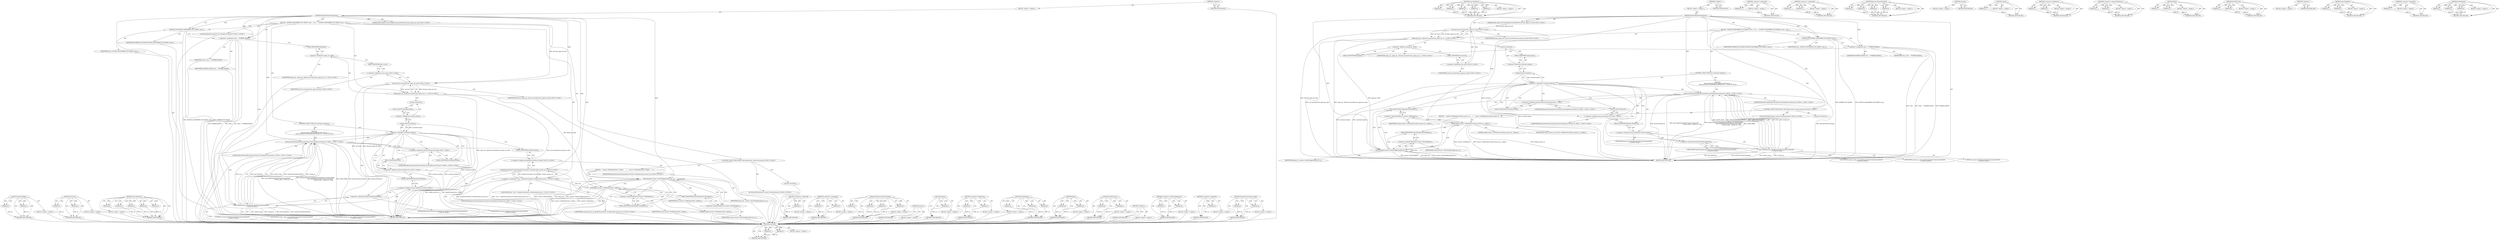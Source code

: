 digraph "SetRenderer" {
vulnerable_171 [label=<(METHOD,AttachToAgent)>];
vulnerable_172 [label=<(PARAM,p1)>];
vulnerable_173 [label=<(PARAM,p2)>];
vulnerable_174 [label=<(BLOCK,&lt;empty&gt;,&lt;empty&gt;)>];
vulnerable_175 [label=<(METHOD_RETURN,ANY)>];
vulnerable_120 [label=<(METHOD,std.move)>];
vulnerable_121 [label=<(PARAM,p1)>];
vulnerable_122 [label=<(PARAM,p2)>];
vulnerable_123 [label=<(BLOCK,&lt;empty&gt;,&lt;empty&gt;)>];
vulnerable_124 [label=<(METHOD_RETURN,ANY)>];
vulnerable_143 [label=<(METHOD,base.BindOnce)>];
vulnerable_144 [label=<(PARAM,p1)>];
vulnerable_145 [label=<(PARAM,p2)>];
vulnerable_146 [label=<(PARAM,p3)>];
vulnerable_147 [label=<(PARAM,p4)>];
vulnerable_148 [label=<(PARAM,p5)>];
vulnerable_149 [label=<(BLOCK,&lt;empty&gt;,&lt;empty&gt;)>];
vulnerable_150 [label=<(METHOD_RETURN,ANY)>];
vulnerable_6 [label=<(METHOD,&lt;global&gt;)<SUB>1</SUB>>];
vulnerable_7 [label=<(BLOCK,&lt;empty&gt;,&lt;empty&gt;)<SUB>1</SUB>>];
vulnerable_8 [label=<(METHOD,WorkerReadyForInspection)<SUB>1</SUB>>];
vulnerable_9 [label="<(PARAM,blink::mojom::DevToolsAgentAssociatedPtrInfo devtools_agent_ptr_info)<SUB>2</SUB>>"];
vulnerable_10 [label=<(BLOCK,{
  DCHECK_EQ(WORKER_NOT_READY, state_);
  stat...,{
  DCHECK_EQ(WORKER_NOT_READY, state_);
  stat...)<SUB>2</SUB>>];
vulnerable_11 [label=<(DCHECK_EQ,DCHECK_EQ(WORKER_NOT_READY, state_))<SUB>3</SUB>>];
vulnerable_12 [label=<(IDENTIFIER,WORKER_NOT_READY,DCHECK_EQ(WORKER_NOT_READY, state_))<SUB>3</SUB>>];
vulnerable_13 [label=<(IDENTIFIER,state_,DCHECK_EQ(WORKER_NOT_READY, state_))<SUB>3</SUB>>];
vulnerable_14 [label=<(&lt;operator&gt;.assignment,state_ = WORKER_READY)<SUB>4</SUB>>];
vulnerable_15 [label=<(IDENTIFIER,state_,state_ = WORKER_READY)<SUB>4</SUB>>];
vulnerable_16 [label=<(IDENTIFIER,WORKER_READY,state_ = WORKER_READY)<SUB>4</SUB>>];
vulnerable_17 [label="<(Bind,agent_ptr_.Bind(std::move(devtools_agent_ptr_in...)<SUB>5</SUB>>"];
vulnerable_18 [label=<(&lt;operator&gt;.fieldAccess,agent_ptr_.Bind)<SUB>5</SUB>>];
vulnerable_19 [label="<(IDENTIFIER,agent_ptr_,agent_ptr_.Bind(std::move(devtools_agent_ptr_in...)<SUB>5</SUB>>"];
vulnerable_20 [label=<(FIELD_IDENTIFIER,Bind,Bind)<SUB>5</SUB>>];
vulnerable_21 [label="<(std.move,std::move(devtools_agent_ptr_info))<SUB>5</SUB>>"];
vulnerable_22 [label="<(&lt;operator&gt;.fieldAccess,std::move)<SUB>5</SUB>>"];
vulnerable_23 [label="<(IDENTIFIER,std,std::move(devtools_agent_ptr_info))<SUB>5</SUB>>"];
vulnerable_24 [label=<(FIELD_IDENTIFIER,move,move)<SUB>5</SUB>>];
vulnerable_25 [label="<(IDENTIFIER,devtools_agent_ptr_info,std::move(devtools_agent_ptr_info))<SUB>5</SUB>>"];
vulnerable_26 [label=<(CONTROL_STRUCTURE,IF,if (!sessions().empty()))<SUB>6</SUB>>];
vulnerable_27 [label=<(&lt;operator&gt;.logicalNot,!sessions().empty())<SUB>6</SUB>>];
vulnerable_28 [label=<(empty,sessions().empty())<SUB>6</SUB>>];
vulnerable_29 [label=<(&lt;operator&gt;.fieldAccess,sessions().empty)<SUB>6</SUB>>];
vulnerable_30 [label=<(sessions,sessions())<SUB>6</SUB>>];
vulnerable_31 [label=<(FIELD_IDENTIFIER,empty,empty)<SUB>6</SUB>>];
vulnerable_32 [label="<(BLOCK,{
    BrowserThread::PostTask(BrowserThread::IO...,{
    BrowserThread::PostTask(BrowserThread::IO...)<SUB>6</SUB>>"];
vulnerable_33 [label="<(BrowserThread.PostTask,BrowserThread::PostTask(BrowserThread::IO, FROM...)<SUB>7</SUB>>"];
vulnerable_34 [label="<(&lt;operator&gt;.fieldAccess,BrowserThread::PostTask)<SUB>7</SUB>>"];
vulnerable_35 [label="<(IDENTIFIER,BrowserThread,BrowserThread::PostTask(BrowserThread::IO, FROM...)<SUB>7</SUB>>"];
vulnerable_36 [label=<(FIELD_IDENTIFIER,PostTask,PostTask)<SUB>7</SUB>>];
vulnerable_37 [label="<(&lt;operator&gt;.fieldAccess,BrowserThread::IO)<SUB>7</SUB>>"];
vulnerable_38 [label="<(IDENTIFIER,BrowserThread,BrowserThread::PostTask(BrowserThread::IO, FROM...)<SUB>7</SUB>>"];
vulnerable_39 [label=<(FIELD_IDENTIFIER,IO,IO)<SUB>7</SUB>>];
vulnerable_40 [label="<(IDENTIFIER,FROM_HERE,BrowserThread::PostTask(BrowserThread::IO, FROM...)<SUB>7</SUB>>"];
vulnerable_41 [label="<(base.BindOnce,base::BindOnce(&amp;SetDevToolsAttachedOnIO,
      ...)<SUB>8</SUB>>"];
vulnerable_42 [label="<(&lt;operator&gt;.fieldAccess,base::BindOnce)<SUB>8</SUB>>"];
vulnerable_43 [label="<(IDENTIFIER,base,base::BindOnce(&amp;SetDevToolsAttachedOnIO,
      ...)<SUB>8</SUB>>"];
vulnerable_44 [label=<(FIELD_IDENTIFIER,BindOnce,BindOnce)<SUB>8</SUB>>];
vulnerable_45 [label=<(&lt;operator&gt;.addressOf,&amp;SetDevToolsAttachedOnIO)<SUB>8</SUB>>];
vulnerable_46 [label="<(IDENTIFIER,SetDevToolsAttachedOnIO,base::BindOnce(&amp;SetDevToolsAttachedOnIO,
      ...)<SUB>8</SUB>>"];
vulnerable_47 [label="<(IDENTIFIER,context_weak_,base::BindOnce(&amp;SetDevToolsAttachedOnIO,
      ...)<SUB>9</SUB>>"];
vulnerable_48 [label="<(IDENTIFIER,version_id_,base::BindOnce(&amp;SetDevToolsAttachedOnIO,
      ...)<SUB>9</SUB>>"];
vulnerable_49 [label="<(LITERAL,true,base::BindOnce(&amp;SetDevToolsAttachedOnIO,
      ...)<SUB>9</SUB>>"];
vulnerable_50 [label="<(LOCAL,RenderProcessHost* host: RenderProcessHost*)<SUB>12</SUB>>"];
vulnerable_51 [label="<(&lt;operator&gt;.assignment,* host = RenderProcessHost::FromID(worker_proce...)<SUB>12</SUB>>"];
vulnerable_52 [label="<(IDENTIFIER,host,* host = RenderProcessHost::FromID(worker_proce...)<SUB>12</SUB>>"];
vulnerable_53 [label="<(RenderProcessHost.FromID,RenderProcessHost::FromID(worker_process_id_))<SUB>12</SUB>>"];
vulnerable_54 [label="<(&lt;operator&gt;.fieldAccess,RenderProcessHost::FromID)<SUB>12</SUB>>"];
vulnerable_55 [label="<(IDENTIFIER,RenderProcessHost,RenderProcessHost::FromID(worker_process_id_))<SUB>12</SUB>>"];
vulnerable_56 [label=<(FIELD_IDENTIFIER,FromID,FromID)<SUB>12</SUB>>];
vulnerable_57 [label="<(IDENTIFIER,worker_process_id_,RenderProcessHost::FromID(worker_process_id_))<SUB>12</SUB>>"];
vulnerable_58 [label="<(CONTROL_STRUCTURE,FOR,for (DevToolsSession* session:sessions()))<SUB>13</SUB>>"];
vulnerable_59 [label=<(sessions,sessions())<SUB>13</SUB>>];
vulnerable_60 [label="<(LOCAL,DevToolsSession* session: DevToolsSession*)<SUB>13</SUB>>"];
vulnerable_61 [label=<(BLOCK,{
    session-&gt;SetRenderer(host, nullptr);
    ...,{
    session-&gt;SetRenderer(host, nullptr);
    ...)<SUB>13</SUB>>];
vulnerable_62 [label=<(SetRenderer,session-&gt;SetRenderer(host, nullptr))<SUB>14</SUB>>];
vulnerable_63 [label=<(&lt;operator&gt;.indirectFieldAccess,session-&gt;SetRenderer)<SUB>14</SUB>>];
vulnerable_64 [label=<(IDENTIFIER,session,session-&gt;SetRenderer(host, nullptr))<SUB>14</SUB>>];
vulnerable_65 [label=<(FIELD_IDENTIFIER,SetRenderer,SetRenderer)<SUB>14</SUB>>];
vulnerable_66 [label=<(IDENTIFIER,host,session-&gt;SetRenderer(host, nullptr))<SUB>14</SUB>>];
vulnerable_67 [label=<(LITERAL,nullptr,session-&gt;SetRenderer(host, nullptr))<SUB>14</SUB>>];
vulnerable_68 [label=<(AttachToAgent,session-&gt;AttachToAgent(agent_ptr_))<SUB>15</SUB>>];
vulnerable_69 [label=<(&lt;operator&gt;.indirectFieldAccess,session-&gt;AttachToAgent)<SUB>15</SUB>>];
vulnerable_70 [label=<(IDENTIFIER,session,session-&gt;AttachToAgent(agent_ptr_))<SUB>15</SUB>>];
vulnerable_71 [label=<(FIELD_IDENTIFIER,AttachToAgent,AttachToAgent)<SUB>15</SUB>>];
vulnerable_72 [label=<(IDENTIFIER,agent_ptr_,session-&gt;AttachToAgent(agent_ptr_))<SUB>15</SUB>>];
vulnerable_73 [label=<(METHOD_RETURN,void)<SUB>1</SUB>>];
vulnerable_75 [label=<(METHOD_RETURN,ANY)<SUB>1</SUB>>];
vulnerable_151 [label=<(METHOD,&lt;operator&gt;.addressOf)>];
vulnerable_152 [label=<(PARAM,p1)>];
vulnerable_153 [label=<(BLOCK,&lt;empty&gt;,&lt;empty&gt;)>];
vulnerable_154 [label=<(METHOD_RETURN,ANY)>];
vulnerable_105 [label=<(METHOD,&lt;operator&gt;.assignment)>];
vulnerable_106 [label=<(PARAM,p1)>];
vulnerable_107 [label=<(PARAM,p2)>];
vulnerable_108 [label=<(BLOCK,&lt;empty&gt;,&lt;empty&gt;)>];
vulnerable_109 [label=<(METHOD_RETURN,ANY)>];
vulnerable_136 [label=<(METHOD,BrowserThread.PostTask)>];
vulnerable_137 [label=<(PARAM,p1)>];
vulnerable_138 [label=<(PARAM,p2)>];
vulnerable_139 [label=<(PARAM,p3)>];
vulnerable_140 [label=<(PARAM,p4)>];
vulnerable_141 [label=<(BLOCK,&lt;empty&gt;,&lt;empty&gt;)>];
vulnerable_142 [label=<(METHOD_RETURN,ANY)>];
vulnerable_133 [label=<(METHOD,sessions)>];
vulnerable_134 [label=<(BLOCK,&lt;empty&gt;,&lt;empty&gt;)>];
vulnerable_135 [label=<(METHOD_RETURN,ANY)>];
vulnerable_129 [label=<(METHOD,empty)>];
vulnerable_130 [label=<(PARAM,p1)>];
vulnerable_131 [label=<(BLOCK,&lt;empty&gt;,&lt;empty&gt;)>];
vulnerable_132 [label=<(METHOD_RETURN,ANY)>];
vulnerable_115 [label=<(METHOD,&lt;operator&gt;.fieldAccess)>];
vulnerable_116 [label=<(PARAM,p1)>];
vulnerable_117 [label=<(PARAM,p2)>];
vulnerable_118 [label=<(BLOCK,&lt;empty&gt;,&lt;empty&gt;)>];
vulnerable_119 [label=<(METHOD_RETURN,ANY)>];
vulnerable_160 [label=<(METHOD,SetRenderer)>];
vulnerable_161 [label=<(PARAM,p1)>];
vulnerable_162 [label=<(PARAM,p2)>];
vulnerable_163 [label=<(PARAM,p3)>];
vulnerable_164 [label=<(BLOCK,&lt;empty&gt;,&lt;empty&gt;)>];
vulnerable_165 [label=<(METHOD_RETURN,ANY)>];
vulnerable_110 [label=<(METHOD,Bind)>];
vulnerable_111 [label=<(PARAM,p1)>];
vulnerable_112 [label=<(PARAM,p2)>];
vulnerable_113 [label=<(BLOCK,&lt;empty&gt;,&lt;empty&gt;)>];
vulnerable_114 [label=<(METHOD_RETURN,ANY)>];
vulnerable_100 [label=<(METHOD,DCHECK_EQ)>];
vulnerable_101 [label=<(PARAM,p1)>];
vulnerable_102 [label=<(PARAM,p2)>];
vulnerable_103 [label=<(BLOCK,&lt;empty&gt;,&lt;empty&gt;)>];
vulnerable_104 [label=<(METHOD_RETURN,ANY)>];
vulnerable_94 [label=<(METHOD,&lt;global&gt;)<SUB>1</SUB>>];
vulnerable_95 [label=<(BLOCK,&lt;empty&gt;,&lt;empty&gt;)>];
vulnerable_96 [label=<(METHOD_RETURN,ANY)>];
vulnerable_166 [label=<(METHOD,&lt;operator&gt;.indirectFieldAccess)>];
vulnerable_167 [label=<(PARAM,p1)>];
vulnerable_168 [label=<(PARAM,p2)>];
vulnerable_169 [label=<(BLOCK,&lt;empty&gt;,&lt;empty&gt;)>];
vulnerable_170 [label=<(METHOD_RETURN,ANY)>];
vulnerable_125 [label=<(METHOD,&lt;operator&gt;.logicalNot)>];
vulnerable_126 [label=<(PARAM,p1)>];
vulnerable_127 [label=<(BLOCK,&lt;empty&gt;,&lt;empty&gt;)>];
vulnerable_128 [label=<(METHOD_RETURN,ANY)>];
vulnerable_155 [label=<(METHOD,RenderProcessHost.FromID)>];
vulnerable_156 [label=<(PARAM,p1)>];
vulnerable_157 [label=<(PARAM,p2)>];
vulnerable_158 [label=<(BLOCK,&lt;empty&gt;,&lt;empty&gt;)>];
vulnerable_159 [label=<(METHOD_RETURN,ANY)>];
fixed_110 [label=<(METHOD,std.move)>];
fixed_111 [label=<(PARAM,p1)>];
fixed_112 [label=<(PARAM,p2)>];
fixed_113 [label=<(BLOCK,&lt;empty&gt;,&lt;empty&gt;)>];
fixed_114 [label=<(METHOD_RETURN,ANY)>];
fixed_133 [label=<(METHOD,base.BindOnce)>];
fixed_134 [label=<(PARAM,p1)>];
fixed_135 [label=<(PARAM,p2)>];
fixed_136 [label=<(PARAM,p3)>];
fixed_137 [label=<(PARAM,p4)>];
fixed_138 [label=<(PARAM,p5)>];
fixed_139 [label=<(BLOCK,&lt;empty&gt;,&lt;empty&gt;)>];
fixed_140 [label=<(METHOD_RETURN,ANY)>];
fixed_6 [label=<(METHOD,&lt;global&gt;)<SUB>1</SUB>>];
fixed_7 [label=<(BLOCK,&lt;empty&gt;,&lt;empty&gt;)<SUB>1</SUB>>];
fixed_8 [label=<(METHOD,WorkerReadyForInspection)<SUB>1</SUB>>];
fixed_9 [label="<(PARAM,blink::mojom::DevToolsAgentAssociatedPtrInfo devtools_agent_ptr_info)<SUB>2</SUB>>"];
fixed_10 [label=<(BLOCK,{
  DCHECK_EQ(WORKER_NOT_READY, state_);
  stat...,{
  DCHECK_EQ(WORKER_NOT_READY, state_);
  stat...)<SUB>2</SUB>>];
fixed_11 [label=<(DCHECK_EQ,DCHECK_EQ(WORKER_NOT_READY, state_))<SUB>3</SUB>>];
fixed_12 [label=<(IDENTIFIER,WORKER_NOT_READY,DCHECK_EQ(WORKER_NOT_READY, state_))<SUB>3</SUB>>];
fixed_13 [label=<(IDENTIFIER,state_,DCHECK_EQ(WORKER_NOT_READY, state_))<SUB>3</SUB>>];
fixed_14 [label=<(&lt;operator&gt;.assignment,state_ = WORKER_READY)<SUB>4</SUB>>];
fixed_15 [label=<(IDENTIFIER,state_,state_ = WORKER_READY)<SUB>4</SUB>>];
fixed_16 [label=<(IDENTIFIER,WORKER_READY,state_ = WORKER_READY)<SUB>4</SUB>>];
fixed_17 [label="<(Bind,agent_ptr_.Bind(std::move(devtools_agent_ptr_in...)<SUB>5</SUB>>"];
fixed_18 [label=<(&lt;operator&gt;.fieldAccess,agent_ptr_.Bind)<SUB>5</SUB>>];
fixed_19 [label="<(IDENTIFIER,agent_ptr_,agent_ptr_.Bind(std::move(devtools_agent_ptr_in...)<SUB>5</SUB>>"];
fixed_20 [label=<(FIELD_IDENTIFIER,Bind,Bind)<SUB>5</SUB>>];
fixed_21 [label="<(std.move,std::move(devtools_agent_ptr_info))<SUB>5</SUB>>"];
fixed_22 [label="<(&lt;operator&gt;.fieldAccess,std::move)<SUB>5</SUB>>"];
fixed_23 [label="<(IDENTIFIER,std,std::move(devtools_agent_ptr_info))<SUB>5</SUB>>"];
fixed_24 [label=<(FIELD_IDENTIFIER,move,move)<SUB>5</SUB>>];
fixed_25 [label="<(IDENTIFIER,devtools_agent_ptr_info,std::move(devtools_agent_ptr_info))<SUB>5</SUB>>"];
fixed_26 [label=<(CONTROL_STRUCTURE,IF,if (!sessions().empty()))<SUB>6</SUB>>];
fixed_27 [label=<(&lt;operator&gt;.logicalNot,!sessions().empty())<SUB>6</SUB>>];
fixed_28 [label=<(empty,sessions().empty())<SUB>6</SUB>>];
fixed_29 [label=<(&lt;operator&gt;.fieldAccess,sessions().empty)<SUB>6</SUB>>];
fixed_30 [label=<(sessions,sessions())<SUB>6</SUB>>];
fixed_31 [label=<(FIELD_IDENTIFIER,empty,empty)<SUB>6</SUB>>];
fixed_32 [label="<(BLOCK,{
    BrowserThread::PostTask(BrowserThread::IO...,{
    BrowserThread::PostTask(BrowserThread::IO...)<SUB>6</SUB>>"];
fixed_33 [label="<(BrowserThread.PostTask,BrowserThread::PostTask(BrowserThread::IO, FROM...)<SUB>7</SUB>>"];
fixed_34 [label="<(&lt;operator&gt;.fieldAccess,BrowserThread::PostTask)<SUB>7</SUB>>"];
fixed_35 [label="<(IDENTIFIER,BrowserThread,BrowserThread::PostTask(BrowserThread::IO, FROM...)<SUB>7</SUB>>"];
fixed_36 [label=<(FIELD_IDENTIFIER,PostTask,PostTask)<SUB>7</SUB>>];
fixed_37 [label="<(&lt;operator&gt;.fieldAccess,BrowserThread::IO)<SUB>7</SUB>>"];
fixed_38 [label="<(IDENTIFIER,BrowserThread,BrowserThread::PostTask(BrowserThread::IO, FROM...)<SUB>7</SUB>>"];
fixed_39 [label=<(FIELD_IDENTIFIER,IO,IO)<SUB>7</SUB>>];
fixed_40 [label="<(IDENTIFIER,FROM_HERE,BrowserThread::PostTask(BrowserThread::IO, FROM...)<SUB>7</SUB>>"];
fixed_41 [label="<(base.BindOnce,base::BindOnce(&amp;SetDevToolsAttachedOnIO,
      ...)<SUB>8</SUB>>"];
fixed_42 [label="<(&lt;operator&gt;.fieldAccess,base::BindOnce)<SUB>8</SUB>>"];
fixed_43 [label="<(IDENTIFIER,base,base::BindOnce(&amp;SetDevToolsAttachedOnIO,
      ...)<SUB>8</SUB>>"];
fixed_44 [label=<(FIELD_IDENTIFIER,BindOnce,BindOnce)<SUB>8</SUB>>];
fixed_45 [label=<(&lt;operator&gt;.addressOf,&amp;SetDevToolsAttachedOnIO)<SUB>8</SUB>>];
fixed_46 [label="<(IDENTIFIER,SetDevToolsAttachedOnIO,base::BindOnce(&amp;SetDevToolsAttachedOnIO,
      ...)<SUB>8</SUB>>"];
fixed_47 [label="<(IDENTIFIER,context_weak_,base::BindOnce(&amp;SetDevToolsAttachedOnIO,
      ...)<SUB>9</SUB>>"];
fixed_48 [label="<(IDENTIFIER,version_id_,base::BindOnce(&amp;SetDevToolsAttachedOnIO,
      ...)<SUB>9</SUB>>"];
fixed_49 [label="<(LITERAL,true,base::BindOnce(&amp;SetDevToolsAttachedOnIO,
      ...)<SUB>9</SUB>>"];
fixed_50 [label="<(CONTROL_STRUCTURE,FOR,for (DevToolsSession* session:sessions()))<SUB>12</SUB>>"];
fixed_51 [label=<(sessions,sessions())<SUB>12</SUB>>];
fixed_52 [label="<(LOCAL,DevToolsSession* session: DevToolsSession*)<SUB>12</SUB>>"];
fixed_53 [label=<(BLOCK,{
    session-&gt;SetRenderer(worker_process_id_, ...,{
    session-&gt;SetRenderer(worker_process_id_, ...)<SUB>12</SUB>>];
fixed_54 [label=<(SetRenderer,session-&gt;SetRenderer(worker_process_id_, nullptr))<SUB>13</SUB>>];
fixed_55 [label=<(&lt;operator&gt;.indirectFieldAccess,session-&gt;SetRenderer)<SUB>13</SUB>>];
fixed_56 [label=<(IDENTIFIER,session,session-&gt;SetRenderer(worker_process_id_, nullptr))<SUB>13</SUB>>];
fixed_57 [label=<(FIELD_IDENTIFIER,SetRenderer,SetRenderer)<SUB>13</SUB>>];
fixed_58 [label=<(IDENTIFIER,worker_process_id_,session-&gt;SetRenderer(worker_process_id_, nullptr))<SUB>13</SUB>>];
fixed_59 [label=<(LITERAL,nullptr,session-&gt;SetRenderer(worker_process_id_, nullptr))<SUB>13</SUB>>];
fixed_60 [label=<(AttachToAgent,session-&gt;AttachToAgent(agent_ptr_))<SUB>14</SUB>>];
fixed_61 [label=<(&lt;operator&gt;.indirectFieldAccess,session-&gt;AttachToAgent)<SUB>14</SUB>>];
fixed_62 [label=<(IDENTIFIER,session,session-&gt;AttachToAgent(agent_ptr_))<SUB>14</SUB>>];
fixed_63 [label=<(FIELD_IDENTIFIER,AttachToAgent,AttachToAgent)<SUB>14</SUB>>];
fixed_64 [label=<(IDENTIFIER,agent_ptr_,session-&gt;AttachToAgent(agent_ptr_))<SUB>14</SUB>>];
fixed_65 [label=<(METHOD_RETURN,void)<SUB>1</SUB>>];
fixed_67 [label=<(METHOD_RETURN,ANY)<SUB>1</SUB>>];
fixed_141 [label=<(METHOD,&lt;operator&gt;.addressOf)>];
fixed_142 [label=<(PARAM,p1)>];
fixed_143 [label=<(BLOCK,&lt;empty&gt;,&lt;empty&gt;)>];
fixed_144 [label=<(METHOD_RETURN,ANY)>];
fixed_95 [label=<(METHOD,&lt;operator&gt;.assignment)>];
fixed_96 [label=<(PARAM,p1)>];
fixed_97 [label=<(PARAM,p2)>];
fixed_98 [label=<(BLOCK,&lt;empty&gt;,&lt;empty&gt;)>];
fixed_99 [label=<(METHOD_RETURN,ANY)>];
fixed_126 [label=<(METHOD,BrowserThread.PostTask)>];
fixed_127 [label=<(PARAM,p1)>];
fixed_128 [label=<(PARAM,p2)>];
fixed_129 [label=<(PARAM,p3)>];
fixed_130 [label=<(PARAM,p4)>];
fixed_131 [label=<(BLOCK,&lt;empty&gt;,&lt;empty&gt;)>];
fixed_132 [label=<(METHOD_RETURN,ANY)>];
fixed_123 [label=<(METHOD,sessions)>];
fixed_124 [label=<(BLOCK,&lt;empty&gt;,&lt;empty&gt;)>];
fixed_125 [label=<(METHOD_RETURN,ANY)>];
fixed_119 [label=<(METHOD,empty)>];
fixed_120 [label=<(PARAM,p1)>];
fixed_121 [label=<(BLOCK,&lt;empty&gt;,&lt;empty&gt;)>];
fixed_122 [label=<(METHOD_RETURN,ANY)>];
fixed_105 [label=<(METHOD,&lt;operator&gt;.fieldAccess)>];
fixed_106 [label=<(PARAM,p1)>];
fixed_107 [label=<(PARAM,p2)>];
fixed_108 [label=<(BLOCK,&lt;empty&gt;,&lt;empty&gt;)>];
fixed_109 [label=<(METHOD_RETURN,ANY)>];
fixed_151 [label=<(METHOD,&lt;operator&gt;.indirectFieldAccess)>];
fixed_152 [label=<(PARAM,p1)>];
fixed_153 [label=<(PARAM,p2)>];
fixed_154 [label=<(BLOCK,&lt;empty&gt;,&lt;empty&gt;)>];
fixed_155 [label=<(METHOD_RETURN,ANY)>];
fixed_100 [label=<(METHOD,Bind)>];
fixed_101 [label=<(PARAM,p1)>];
fixed_102 [label=<(PARAM,p2)>];
fixed_103 [label=<(BLOCK,&lt;empty&gt;,&lt;empty&gt;)>];
fixed_104 [label=<(METHOD_RETURN,ANY)>];
fixed_90 [label=<(METHOD,DCHECK_EQ)>];
fixed_91 [label=<(PARAM,p1)>];
fixed_92 [label=<(PARAM,p2)>];
fixed_93 [label=<(BLOCK,&lt;empty&gt;,&lt;empty&gt;)>];
fixed_94 [label=<(METHOD_RETURN,ANY)>];
fixed_84 [label=<(METHOD,&lt;global&gt;)<SUB>1</SUB>>];
fixed_85 [label=<(BLOCK,&lt;empty&gt;,&lt;empty&gt;)>];
fixed_86 [label=<(METHOD_RETURN,ANY)>];
fixed_156 [label=<(METHOD,AttachToAgent)>];
fixed_157 [label=<(PARAM,p1)>];
fixed_158 [label=<(PARAM,p2)>];
fixed_159 [label=<(BLOCK,&lt;empty&gt;,&lt;empty&gt;)>];
fixed_160 [label=<(METHOD_RETURN,ANY)>];
fixed_115 [label=<(METHOD,&lt;operator&gt;.logicalNot)>];
fixed_116 [label=<(PARAM,p1)>];
fixed_117 [label=<(BLOCK,&lt;empty&gt;,&lt;empty&gt;)>];
fixed_118 [label=<(METHOD_RETURN,ANY)>];
fixed_145 [label=<(METHOD,SetRenderer)>];
fixed_146 [label=<(PARAM,p1)>];
fixed_147 [label=<(PARAM,p2)>];
fixed_148 [label=<(PARAM,p3)>];
fixed_149 [label=<(BLOCK,&lt;empty&gt;,&lt;empty&gt;)>];
fixed_150 [label=<(METHOD_RETURN,ANY)>];
vulnerable_171 -> vulnerable_172  [key=0, label="AST: "];
vulnerable_171 -> vulnerable_172  [key=1, label="DDG: "];
vulnerable_171 -> vulnerable_174  [key=0, label="AST: "];
vulnerable_171 -> vulnerable_173  [key=0, label="AST: "];
vulnerable_171 -> vulnerable_173  [key=1, label="DDG: "];
vulnerable_171 -> vulnerable_175  [key=0, label="AST: "];
vulnerable_171 -> vulnerable_175  [key=1, label="CFG: "];
vulnerable_172 -> vulnerable_175  [key=0, label="DDG: p1"];
vulnerable_173 -> vulnerable_175  [key=0, label="DDG: p2"];
vulnerable_174 -> fixed_110  [key=0];
vulnerable_175 -> fixed_110  [key=0];
vulnerable_120 -> vulnerable_121  [key=0, label="AST: "];
vulnerable_120 -> vulnerable_121  [key=1, label="DDG: "];
vulnerable_120 -> vulnerable_123  [key=0, label="AST: "];
vulnerable_120 -> vulnerable_122  [key=0, label="AST: "];
vulnerable_120 -> vulnerable_122  [key=1, label="DDG: "];
vulnerable_120 -> vulnerable_124  [key=0, label="AST: "];
vulnerable_120 -> vulnerable_124  [key=1, label="CFG: "];
vulnerable_121 -> vulnerable_124  [key=0, label="DDG: p1"];
vulnerable_122 -> vulnerable_124  [key=0, label="DDG: p2"];
vulnerable_123 -> fixed_110  [key=0];
vulnerable_124 -> fixed_110  [key=0];
vulnerable_143 -> vulnerable_144  [key=0, label="AST: "];
vulnerable_143 -> vulnerable_144  [key=1, label="DDG: "];
vulnerable_143 -> vulnerable_149  [key=0, label="AST: "];
vulnerable_143 -> vulnerable_145  [key=0, label="AST: "];
vulnerable_143 -> vulnerable_145  [key=1, label="DDG: "];
vulnerable_143 -> vulnerable_150  [key=0, label="AST: "];
vulnerable_143 -> vulnerable_150  [key=1, label="CFG: "];
vulnerable_143 -> vulnerable_146  [key=0, label="AST: "];
vulnerable_143 -> vulnerable_146  [key=1, label="DDG: "];
vulnerable_143 -> vulnerable_147  [key=0, label="AST: "];
vulnerable_143 -> vulnerable_147  [key=1, label="DDG: "];
vulnerable_143 -> vulnerable_148  [key=0, label="AST: "];
vulnerable_143 -> vulnerable_148  [key=1, label="DDG: "];
vulnerable_144 -> vulnerable_150  [key=0, label="DDG: p1"];
vulnerable_145 -> vulnerable_150  [key=0, label="DDG: p2"];
vulnerable_146 -> vulnerable_150  [key=0, label="DDG: p3"];
vulnerable_147 -> vulnerable_150  [key=0, label="DDG: p4"];
vulnerable_148 -> vulnerable_150  [key=0, label="DDG: p5"];
vulnerable_149 -> fixed_110  [key=0];
vulnerable_150 -> fixed_110  [key=0];
vulnerable_6 -> vulnerable_7  [key=0, label="AST: "];
vulnerable_6 -> vulnerable_75  [key=0, label="AST: "];
vulnerable_6 -> vulnerable_75  [key=1, label="CFG: "];
vulnerable_7 -> vulnerable_8  [key=0, label="AST: "];
vulnerable_8 -> vulnerable_9  [key=0, label="AST: "];
vulnerable_8 -> vulnerable_9  [key=1, label="DDG: "];
vulnerable_8 -> vulnerable_10  [key=0, label="AST: "];
vulnerable_8 -> vulnerable_73  [key=0, label="AST: "];
vulnerable_8 -> vulnerable_11  [key=0, label="CFG: "];
vulnerable_8 -> vulnerable_11  [key=1, label="DDG: "];
vulnerable_8 -> vulnerable_14  [key=0, label="DDG: "];
vulnerable_8 -> vulnerable_21  [key=0, label="DDG: "];
vulnerable_8 -> vulnerable_53  [key=0, label="DDG: "];
vulnerable_8 -> vulnerable_33  [key=0, label="DDG: "];
vulnerable_8 -> vulnerable_62  [key=0, label="DDG: "];
vulnerable_8 -> vulnerable_68  [key=0, label="DDG: "];
vulnerable_8 -> vulnerable_41  [key=0, label="DDG: "];
vulnerable_9 -> vulnerable_21  [key=0, label="DDG: devtools_agent_ptr_info"];
vulnerable_10 -> vulnerable_11  [key=0, label="AST: "];
vulnerable_10 -> vulnerable_14  [key=0, label="AST: "];
vulnerable_10 -> vulnerable_17  [key=0, label="AST: "];
vulnerable_10 -> vulnerable_26  [key=0, label="AST: "];
vulnerable_10 -> vulnerable_50  [key=0, label="AST: "];
vulnerable_10 -> vulnerable_51  [key=0, label="AST: "];
vulnerable_10 -> vulnerable_58  [key=0, label="AST: "];
vulnerable_11 -> vulnerable_12  [key=0, label="AST: "];
vulnerable_11 -> vulnerable_13  [key=0, label="AST: "];
vulnerable_11 -> vulnerable_14  [key=0, label="CFG: "];
vulnerable_11 -> vulnerable_73  [key=0, label="DDG: DCHECK_EQ(WORKER_NOT_READY, state_)"];
vulnerable_11 -> vulnerable_73  [key=1, label="DDG: WORKER_NOT_READY"];
vulnerable_12 -> fixed_110  [key=0];
vulnerable_13 -> fixed_110  [key=0];
vulnerable_14 -> vulnerable_15  [key=0, label="AST: "];
vulnerable_14 -> vulnerable_16  [key=0, label="AST: "];
vulnerable_14 -> vulnerable_20  [key=0, label="CFG: "];
vulnerable_14 -> vulnerable_73  [key=0, label="DDG: state_"];
vulnerable_14 -> vulnerable_73  [key=1, label="DDG: state_ = WORKER_READY"];
vulnerable_14 -> vulnerable_73  [key=2, label="DDG: WORKER_READY"];
vulnerable_15 -> fixed_110  [key=0];
vulnerable_16 -> fixed_110  [key=0];
vulnerable_17 -> vulnerable_18  [key=0, label="AST: "];
vulnerable_17 -> vulnerable_21  [key=0, label="AST: "];
vulnerable_17 -> vulnerable_30  [key=0, label="CFG: "];
vulnerable_17 -> vulnerable_73  [key=0, label="DDG: std::move(devtools_agent_ptr_info)"];
vulnerable_17 -> vulnerable_73  [key=1, label="DDG: agent_ptr_.Bind(std::move(devtools_agent_ptr_info))"];
vulnerable_17 -> vulnerable_68  [key=0, label="DDG: agent_ptr_.Bind"];
vulnerable_18 -> vulnerable_19  [key=0, label="AST: "];
vulnerable_18 -> vulnerable_20  [key=0, label="AST: "];
vulnerable_18 -> vulnerable_24  [key=0, label="CFG: "];
vulnerable_19 -> fixed_110  [key=0];
vulnerable_20 -> vulnerable_18  [key=0, label="CFG: "];
vulnerable_21 -> vulnerable_22  [key=0, label="AST: "];
vulnerable_21 -> vulnerable_25  [key=0, label="AST: "];
vulnerable_21 -> vulnerable_17  [key=0, label="CFG: "];
vulnerable_21 -> vulnerable_17  [key=1, label="DDG: std::move"];
vulnerable_21 -> vulnerable_17  [key=2, label="DDG: devtools_agent_ptr_info"];
vulnerable_21 -> vulnerable_73  [key=0, label="DDG: std::move"];
vulnerable_21 -> vulnerable_73  [key=1, label="DDG: devtools_agent_ptr_info"];
vulnerable_22 -> vulnerable_23  [key=0, label="AST: "];
vulnerable_22 -> vulnerable_24  [key=0, label="AST: "];
vulnerable_22 -> vulnerable_21  [key=0, label="CFG: "];
vulnerable_23 -> fixed_110  [key=0];
vulnerable_24 -> vulnerable_22  [key=0, label="CFG: "];
vulnerable_25 -> fixed_110  [key=0];
vulnerable_26 -> vulnerable_27  [key=0, label="AST: "];
vulnerable_26 -> vulnerable_32  [key=0, label="AST: "];
vulnerable_27 -> vulnerable_28  [key=0, label="AST: "];
vulnerable_27 -> vulnerable_36  [key=0, label="CFG: "];
vulnerable_27 -> vulnerable_36  [key=1, label="CDG: "];
vulnerable_27 -> vulnerable_56  [key=0, label="CFG: "];
vulnerable_27 -> vulnerable_73  [key=0, label="DDG: sessions().empty()"];
vulnerable_27 -> vulnerable_73  [key=1, label="DDG: !sessions().empty()"];
vulnerable_27 -> vulnerable_34  [key=0, label="CDG: "];
vulnerable_27 -> vulnerable_33  [key=0, label="CDG: "];
vulnerable_27 -> vulnerable_42  [key=0, label="CDG: "];
vulnerable_27 -> vulnerable_37  [key=0, label="CDG: "];
vulnerable_27 -> vulnerable_41  [key=0, label="CDG: "];
vulnerable_27 -> vulnerable_45  [key=0, label="CDG: "];
vulnerable_27 -> vulnerable_44  [key=0, label="CDG: "];
vulnerable_27 -> vulnerable_39  [key=0, label="CDG: "];
vulnerable_28 -> vulnerable_29  [key=0, label="AST: "];
vulnerable_28 -> vulnerable_27  [key=0, label="CFG: "];
vulnerable_28 -> vulnerable_27  [key=1, label="DDG: sessions().empty"];
vulnerable_28 -> vulnerable_73  [key=0, label="DDG: sessions().empty"];
vulnerable_29 -> vulnerable_30  [key=0, label="AST: "];
vulnerable_29 -> vulnerable_31  [key=0, label="AST: "];
vulnerable_29 -> vulnerable_28  [key=0, label="CFG: "];
vulnerable_30 -> vulnerable_31  [key=0, label="CFG: "];
vulnerable_31 -> vulnerable_29  [key=0, label="CFG: "];
vulnerable_32 -> vulnerable_33  [key=0, label="AST: "];
vulnerable_33 -> vulnerable_34  [key=0, label="AST: "];
vulnerable_33 -> vulnerable_37  [key=0, label="AST: "];
vulnerable_33 -> vulnerable_40  [key=0, label="AST: "];
vulnerable_33 -> vulnerable_41  [key=0, label="AST: "];
vulnerable_33 -> vulnerable_56  [key=0, label="CFG: "];
vulnerable_33 -> vulnerable_73  [key=0, label="DDG: BrowserThread::PostTask"];
vulnerable_33 -> vulnerable_73  [key=1, label="DDG: BrowserThread::IO"];
vulnerable_33 -> vulnerable_73  [key=2, label="DDG: base::BindOnce(&amp;SetDevToolsAttachedOnIO,
                                            context_weak_, version_id_, true)"];
vulnerable_33 -> vulnerable_73  [key=3, label="DDG: BrowserThread::PostTask(BrowserThread::IO, FROM_HERE,
                            base::BindOnce(&amp;SetDevToolsAttachedOnIO,
                                            context_weak_, version_id_, true))"];
vulnerable_33 -> vulnerable_73  [key=4, label="DDG: FROM_HERE"];
vulnerable_34 -> vulnerable_35  [key=0, label="AST: "];
vulnerable_34 -> vulnerable_36  [key=0, label="AST: "];
vulnerable_34 -> vulnerable_39  [key=0, label="CFG: "];
vulnerable_35 -> fixed_110  [key=0];
vulnerable_36 -> vulnerable_34  [key=0, label="CFG: "];
vulnerable_37 -> vulnerable_38  [key=0, label="AST: "];
vulnerable_37 -> vulnerable_39  [key=0, label="AST: "];
vulnerable_37 -> vulnerable_44  [key=0, label="CFG: "];
vulnerable_38 -> fixed_110  [key=0];
vulnerable_39 -> vulnerable_37  [key=0, label="CFG: "];
vulnerable_40 -> fixed_110  [key=0];
vulnerable_41 -> vulnerable_42  [key=0, label="AST: "];
vulnerable_41 -> vulnerable_45  [key=0, label="AST: "];
vulnerable_41 -> vulnerable_47  [key=0, label="AST: "];
vulnerable_41 -> vulnerable_48  [key=0, label="AST: "];
vulnerable_41 -> vulnerable_49  [key=0, label="AST: "];
vulnerable_41 -> vulnerable_33  [key=0, label="CFG: "];
vulnerable_41 -> vulnerable_33  [key=1, label="DDG: true"];
vulnerable_41 -> vulnerable_33  [key=2, label="DDG: base::BindOnce"];
vulnerable_41 -> vulnerable_33  [key=3, label="DDG: version_id_"];
vulnerable_41 -> vulnerable_33  [key=4, label="DDG: context_weak_"];
vulnerable_41 -> vulnerable_33  [key=5, label="DDG: &amp;SetDevToolsAttachedOnIO"];
vulnerable_41 -> vulnerable_73  [key=0, label="DDG: base::BindOnce"];
vulnerable_41 -> vulnerable_73  [key=1, label="DDG: &amp;SetDevToolsAttachedOnIO"];
vulnerable_41 -> vulnerable_73  [key=2, label="DDG: context_weak_"];
vulnerable_41 -> vulnerable_73  [key=3, label="DDG: version_id_"];
vulnerable_42 -> vulnerable_43  [key=0, label="AST: "];
vulnerable_42 -> vulnerable_44  [key=0, label="AST: "];
vulnerable_42 -> vulnerable_45  [key=0, label="CFG: "];
vulnerable_43 -> fixed_110  [key=0];
vulnerable_44 -> vulnerable_42  [key=0, label="CFG: "];
vulnerable_45 -> vulnerable_46  [key=0, label="AST: "];
vulnerable_45 -> vulnerable_41  [key=0, label="CFG: "];
vulnerable_46 -> fixed_110  [key=0];
vulnerable_47 -> fixed_110  [key=0];
vulnerable_48 -> fixed_110  [key=0];
vulnerable_49 -> fixed_110  [key=0];
vulnerable_50 -> fixed_110  [key=0];
vulnerable_51 -> vulnerable_52  [key=0, label="AST: "];
vulnerable_51 -> vulnerable_53  [key=0, label="AST: "];
vulnerable_51 -> vulnerable_65  [key=0, label="CFG: "];
vulnerable_51 -> vulnerable_73  [key=0, label="DDG: RenderProcessHost::FromID(worker_process_id_)"];
vulnerable_51 -> vulnerable_73  [key=1, label="DDG: * host = RenderProcessHost::FromID(worker_process_id_)"];
vulnerable_51 -> vulnerable_62  [key=0, label="DDG: host"];
vulnerable_52 -> fixed_110  [key=0];
vulnerable_53 -> vulnerable_54  [key=0, label="AST: "];
vulnerable_53 -> vulnerable_57  [key=0, label="AST: "];
vulnerable_53 -> vulnerable_51  [key=0, label="CFG: "];
vulnerable_53 -> vulnerable_51  [key=1, label="DDG: RenderProcessHost::FromID"];
vulnerable_53 -> vulnerable_51  [key=2, label="DDG: worker_process_id_"];
vulnerable_53 -> vulnerable_73  [key=0, label="DDG: RenderProcessHost::FromID"];
vulnerable_53 -> vulnerable_73  [key=1, label="DDG: worker_process_id_"];
vulnerable_54 -> vulnerable_55  [key=0, label="AST: "];
vulnerable_54 -> vulnerable_56  [key=0, label="AST: "];
vulnerable_54 -> vulnerable_53  [key=0, label="CFG: "];
vulnerable_55 -> fixed_110  [key=0];
vulnerable_56 -> vulnerable_54  [key=0, label="CFG: "];
vulnerable_57 -> fixed_110  [key=0];
vulnerable_58 -> vulnerable_59  [key=0, label="AST: "];
vulnerable_58 -> vulnerable_60  [key=0, label="AST: "];
vulnerable_58 -> vulnerable_61  [key=0, label="AST: "];
vulnerable_59 -> fixed_110  [key=0];
vulnerable_60 -> fixed_110  [key=0];
vulnerable_61 -> vulnerable_62  [key=0, label="AST: "];
vulnerable_61 -> vulnerable_68  [key=0, label="AST: "];
vulnerable_62 -> vulnerable_63  [key=0, label="AST: "];
vulnerable_62 -> vulnerable_66  [key=0, label="AST: "];
vulnerable_62 -> vulnerable_67  [key=0, label="AST: "];
vulnerable_62 -> vulnerable_71  [key=0, label="CFG: "];
vulnerable_62 -> vulnerable_73  [key=0, label="DDG: session-&gt;SetRenderer"];
vulnerable_62 -> vulnerable_73  [key=1, label="DDG: host"];
vulnerable_62 -> vulnerable_73  [key=2, label="DDG: session-&gt;SetRenderer(host, nullptr)"];
vulnerable_63 -> vulnerable_64  [key=0, label="AST: "];
vulnerable_63 -> vulnerable_65  [key=0, label="AST: "];
vulnerable_63 -> vulnerable_62  [key=0, label="CFG: "];
vulnerable_64 -> fixed_110  [key=0];
vulnerable_65 -> vulnerable_63  [key=0, label="CFG: "];
vulnerable_66 -> fixed_110  [key=0];
vulnerable_67 -> fixed_110  [key=0];
vulnerable_68 -> vulnerable_69  [key=0, label="AST: "];
vulnerable_68 -> vulnerable_69  [key=1, label="CDG: "];
vulnerable_68 -> vulnerable_72  [key=0, label="AST: "];
vulnerable_68 -> vulnerable_73  [key=0, label="CFG: "];
vulnerable_68 -> vulnerable_73  [key=1, label="DDG: session-&gt;AttachToAgent"];
vulnerable_68 -> vulnerable_73  [key=2, label="DDG: agent_ptr_"];
vulnerable_68 -> vulnerable_73  [key=3, label="DDG: session-&gt;AttachToAgent(agent_ptr_)"];
vulnerable_68 -> vulnerable_65  [key=0, label="CFG: "];
vulnerable_68 -> vulnerable_65  [key=1, label="CDG: "];
vulnerable_68 -> vulnerable_68  [key=0, label="CDG: "];
vulnerable_68 -> vulnerable_71  [key=0, label="CDG: "];
vulnerable_68 -> vulnerable_63  [key=0, label="CDG: "];
vulnerable_68 -> vulnerable_62  [key=0, label="CDG: "];
vulnerable_69 -> vulnerable_70  [key=0, label="AST: "];
vulnerable_69 -> vulnerable_71  [key=0, label="AST: "];
vulnerable_69 -> vulnerable_68  [key=0, label="CFG: "];
vulnerable_70 -> fixed_110  [key=0];
vulnerable_71 -> vulnerable_69  [key=0, label="CFG: "];
vulnerable_72 -> fixed_110  [key=0];
vulnerable_73 -> fixed_110  [key=0];
vulnerable_75 -> fixed_110  [key=0];
vulnerable_151 -> vulnerable_152  [key=0, label="AST: "];
vulnerable_151 -> vulnerable_152  [key=1, label="DDG: "];
vulnerable_151 -> vulnerable_153  [key=0, label="AST: "];
vulnerable_151 -> vulnerable_154  [key=0, label="AST: "];
vulnerable_151 -> vulnerable_154  [key=1, label="CFG: "];
vulnerable_152 -> vulnerable_154  [key=0, label="DDG: p1"];
vulnerable_153 -> fixed_110  [key=0];
vulnerable_154 -> fixed_110  [key=0];
vulnerable_105 -> vulnerable_106  [key=0, label="AST: "];
vulnerable_105 -> vulnerable_106  [key=1, label="DDG: "];
vulnerable_105 -> vulnerable_108  [key=0, label="AST: "];
vulnerable_105 -> vulnerable_107  [key=0, label="AST: "];
vulnerable_105 -> vulnerable_107  [key=1, label="DDG: "];
vulnerable_105 -> vulnerable_109  [key=0, label="AST: "];
vulnerable_105 -> vulnerable_109  [key=1, label="CFG: "];
vulnerable_106 -> vulnerable_109  [key=0, label="DDG: p1"];
vulnerable_107 -> vulnerable_109  [key=0, label="DDG: p2"];
vulnerable_108 -> fixed_110  [key=0];
vulnerable_109 -> fixed_110  [key=0];
vulnerable_136 -> vulnerable_137  [key=0, label="AST: "];
vulnerable_136 -> vulnerable_137  [key=1, label="DDG: "];
vulnerable_136 -> vulnerable_141  [key=0, label="AST: "];
vulnerable_136 -> vulnerable_138  [key=0, label="AST: "];
vulnerable_136 -> vulnerable_138  [key=1, label="DDG: "];
vulnerable_136 -> vulnerable_142  [key=0, label="AST: "];
vulnerable_136 -> vulnerable_142  [key=1, label="CFG: "];
vulnerable_136 -> vulnerable_139  [key=0, label="AST: "];
vulnerable_136 -> vulnerable_139  [key=1, label="DDG: "];
vulnerable_136 -> vulnerable_140  [key=0, label="AST: "];
vulnerable_136 -> vulnerable_140  [key=1, label="DDG: "];
vulnerable_137 -> vulnerable_142  [key=0, label="DDG: p1"];
vulnerable_138 -> vulnerable_142  [key=0, label="DDG: p2"];
vulnerable_139 -> vulnerable_142  [key=0, label="DDG: p3"];
vulnerable_140 -> vulnerable_142  [key=0, label="DDG: p4"];
vulnerable_141 -> fixed_110  [key=0];
vulnerable_142 -> fixed_110  [key=0];
vulnerable_133 -> vulnerable_134  [key=0, label="AST: "];
vulnerable_133 -> vulnerable_135  [key=0, label="AST: "];
vulnerable_133 -> vulnerable_135  [key=1, label="CFG: "];
vulnerable_134 -> fixed_110  [key=0];
vulnerable_135 -> fixed_110  [key=0];
vulnerable_129 -> vulnerable_130  [key=0, label="AST: "];
vulnerable_129 -> vulnerable_130  [key=1, label="DDG: "];
vulnerable_129 -> vulnerable_131  [key=0, label="AST: "];
vulnerable_129 -> vulnerable_132  [key=0, label="AST: "];
vulnerable_129 -> vulnerable_132  [key=1, label="CFG: "];
vulnerable_130 -> vulnerable_132  [key=0, label="DDG: p1"];
vulnerable_131 -> fixed_110  [key=0];
vulnerable_132 -> fixed_110  [key=0];
vulnerable_115 -> vulnerable_116  [key=0, label="AST: "];
vulnerable_115 -> vulnerable_116  [key=1, label="DDG: "];
vulnerable_115 -> vulnerable_118  [key=0, label="AST: "];
vulnerable_115 -> vulnerable_117  [key=0, label="AST: "];
vulnerable_115 -> vulnerable_117  [key=1, label="DDG: "];
vulnerable_115 -> vulnerable_119  [key=0, label="AST: "];
vulnerable_115 -> vulnerable_119  [key=1, label="CFG: "];
vulnerable_116 -> vulnerable_119  [key=0, label="DDG: p1"];
vulnerable_117 -> vulnerable_119  [key=0, label="DDG: p2"];
vulnerable_118 -> fixed_110  [key=0];
vulnerable_119 -> fixed_110  [key=0];
vulnerable_160 -> vulnerable_161  [key=0, label="AST: "];
vulnerable_160 -> vulnerable_161  [key=1, label="DDG: "];
vulnerable_160 -> vulnerable_164  [key=0, label="AST: "];
vulnerable_160 -> vulnerable_162  [key=0, label="AST: "];
vulnerable_160 -> vulnerable_162  [key=1, label="DDG: "];
vulnerable_160 -> vulnerable_165  [key=0, label="AST: "];
vulnerable_160 -> vulnerable_165  [key=1, label="CFG: "];
vulnerable_160 -> vulnerable_163  [key=0, label="AST: "];
vulnerable_160 -> vulnerable_163  [key=1, label="DDG: "];
vulnerable_161 -> vulnerable_165  [key=0, label="DDG: p1"];
vulnerable_162 -> vulnerable_165  [key=0, label="DDG: p2"];
vulnerable_163 -> vulnerable_165  [key=0, label="DDG: p3"];
vulnerable_164 -> fixed_110  [key=0];
vulnerable_165 -> fixed_110  [key=0];
vulnerable_110 -> vulnerable_111  [key=0, label="AST: "];
vulnerable_110 -> vulnerable_111  [key=1, label="DDG: "];
vulnerable_110 -> vulnerable_113  [key=0, label="AST: "];
vulnerable_110 -> vulnerable_112  [key=0, label="AST: "];
vulnerable_110 -> vulnerable_112  [key=1, label="DDG: "];
vulnerable_110 -> vulnerable_114  [key=0, label="AST: "];
vulnerable_110 -> vulnerable_114  [key=1, label="CFG: "];
vulnerable_111 -> vulnerable_114  [key=0, label="DDG: p1"];
vulnerable_112 -> vulnerable_114  [key=0, label="DDG: p2"];
vulnerable_113 -> fixed_110  [key=0];
vulnerable_114 -> fixed_110  [key=0];
vulnerable_100 -> vulnerable_101  [key=0, label="AST: "];
vulnerable_100 -> vulnerable_101  [key=1, label="DDG: "];
vulnerable_100 -> vulnerable_103  [key=0, label="AST: "];
vulnerable_100 -> vulnerable_102  [key=0, label="AST: "];
vulnerable_100 -> vulnerable_102  [key=1, label="DDG: "];
vulnerable_100 -> vulnerable_104  [key=0, label="AST: "];
vulnerable_100 -> vulnerable_104  [key=1, label="CFG: "];
vulnerable_101 -> vulnerable_104  [key=0, label="DDG: p1"];
vulnerable_102 -> vulnerable_104  [key=0, label="DDG: p2"];
vulnerable_103 -> fixed_110  [key=0];
vulnerable_104 -> fixed_110  [key=0];
vulnerable_94 -> vulnerable_95  [key=0, label="AST: "];
vulnerable_94 -> vulnerable_96  [key=0, label="AST: "];
vulnerable_94 -> vulnerable_96  [key=1, label="CFG: "];
vulnerable_95 -> fixed_110  [key=0];
vulnerable_96 -> fixed_110  [key=0];
vulnerable_166 -> vulnerable_167  [key=0, label="AST: "];
vulnerable_166 -> vulnerable_167  [key=1, label="DDG: "];
vulnerable_166 -> vulnerable_169  [key=0, label="AST: "];
vulnerable_166 -> vulnerable_168  [key=0, label="AST: "];
vulnerable_166 -> vulnerable_168  [key=1, label="DDG: "];
vulnerable_166 -> vulnerable_170  [key=0, label="AST: "];
vulnerable_166 -> vulnerable_170  [key=1, label="CFG: "];
vulnerable_167 -> vulnerable_170  [key=0, label="DDG: p1"];
vulnerable_168 -> vulnerable_170  [key=0, label="DDG: p2"];
vulnerable_169 -> fixed_110  [key=0];
vulnerable_170 -> fixed_110  [key=0];
vulnerable_125 -> vulnerable_126  [key=0, label="AST: "];
vulnerable_125 -> vulnerable_126  [key=1, label="DDG: "];
vulnerable_125 -> vulnerable_127  [key=0, label="AST: "];
vulnerable_125 -> vulnerable_128  [key=0, label="AST: "];
vulnerable_125 -> vulnerable_128  [key=1, label="CFG: "];
vulnerable_126 -> vulnerable_128  [key=0, label="DDG: p1"];
vulnerable_127 -> fixed_110  [key=0];
vulnerable_128 -> fixed_110  [key=0];
vulnerable_155 -> vulnerable_156  [key=0, label="AST: "];
vulnerable_155 -> vulnerable_156  [key=1, label="DDG: "];
vulnerable_155 -> vulnerable_158  [key=0, label="AST: "];
vulnerable_155 -> vulnerable_157  [key=0, label="AST: "];
vulnerable_155 -> vulnerable_157  [key=1, label="DDG: "];
vulnerable_155 -> vulnerable_159  [key=0, label="AST: "];
vulnerable_155 -> vulnerable_159  [key=1, label="CFG: "];
vulnerable_156 -> vulnerable_159  [key=0, label="DDG: p1"];
vulnerable_157 -> vulnerable_159  [key=0, label="DDG: p2"];
vulnerable_158 -> fixed_110  [key=0];
vulnerable_159 -> fixed_110  [key=0];
fixed_110 -> fixed_111  [key=0, label="AST: "];
fixed_110 -> fixed_111  [key=1, label="DDG: "];
fixed_110 -> fixed_113  [key=0, label="AST: "];
fixed_110 -> fixed_112  [key=0, label="AST: "];
fixed_110 -> fixed_112  [key=1, label="DDG: "];
fixed_110 -> fixed_114  [key=0, label="AST: "];
fixed_110 -> fixed_114  [key=1, label="CFG: "];
fixed_111 -> fixed_114  [key=0, label="DDG: p1"];
fixed_112 -> fixed_114  [key=0, label="DDG: p2"];
fixed_133 -> fixed_134  [key=0, label="AST: "];
fixed_133 -> fixed_134  [key=1, label="DDG: "];
fixed_133 -> fixed_139  [key=0, label="AST: "];
fixed_133 -> fixed_135  [key=0, label="AST: "];
fixed_133 -> fixed_135  [key=1, label="DDG: "];
fixed_133 -> fixed_140  [key=0, label="AST: "];
fixed_133 -> fixed_140  [key=1, label="CFG: "];
fixed_133 -> fixed_136  [key=0, label="AST: "];
fixed_133 -> fixed_136  [key=1, label="DDG: "];
fixed_133 -> fixed_137  [key=0, label="AST: "];
fixed_133 -> fixed_137  [key=1, label="DDG: "];
fixed_133 -> fixed_138  [key=0, label="AST: "];
fixed_133 -> fixed_138  [key=1, label="DDG: "];
fixed_134 -> fixed_140  [key=0, label="DDG: p1"];
fixed_135 -> fixed_140  [key=0, label="DDG: p2"];
fixed_136 -> fixed_140  [key=0, label="DDG: p3"];
fixed_137 -> fixed_140  [key=0, label="DDG: p4"];
fixed_138 -> fixed_140  [key=0, label="DDG: p5"];
fixed_6 -> fixed_7  [key=0, label="AST: "];
fixed_6 -> fixed_67  [key=0, label="AST: "];
fixed_6 -> fixed_67  [key=1, label="CFG: "];
fixed_7 -> fixed_8  [key=0, label="AST: "];
fixed_8 -> fixed_9  [key=0, label="AST: "];
fixed_8 -> fixed_9  [key=1, label="DDG: "];
fixed_8 -> fixed_10  [key=0, label="AST: "];
fixed_8 -> fixed_65  [key=0, label="AST: "];
fixed_8 -> fixed_11  [key=0, label="CFG: "];
fixed_8 -> fixed_11  [key=1, label="DDG: "];
fixed_8 -> fixed_14  [key=0, label="DDG: "];
fixed_8 -> fixed_21  [key=0, label="DDG: "];
fixed_8 -> fixed_33  [key=0, label="DDG: "];
fixed_8 -> fixed_54  [key=0, label="DDG: "];
fixed_8 -> fixed_60  [key=0, label="DDG: "];
fixed_8 -> fixed_41  [key=0, label="DDG: "];
fixed_9 -> fixed_21  [key=0, label="DDG: devtools_agent_ptr_info"];
fixed_10 -> fixed_11  [key=0, label="AST: "];
fixed_10 -> fixed_14  [key=0, label="AST: "];
fixed_10 -> fixed_17  [key=0, label="AST: "];
fixed_10 -> fixed_26  [key=0, label="AST: "];
fixed_10 -> fixed_50  [key=0, label="AST: "];
fixed_11 -> fixed_12  [key=0, label="AST: "];
fixed_11 -> fixed_13  [key=0, label="AST: "];
fixed_11 -> fixed_14  [key=0, label="CFG: "];
fixed_11 -> fixed_65  [key=0, label="DDG: DCHECK_EQ(WORKER_NOT_READY, state_)"];
fixed_11 -> fixed_65  [key=1, label="DDG: WORKER_NOT_READY"];
fixed_14 -> fixed_15  [key=0, label="AST: "];
fixed_14 -> fixed_16  [key=0, label="AST: "];
fixed_14 -> fixed_20  [key=0, label="CFG: "];
fixed_14 -> fixed_65  [key=0, label="DDG: state_"];
fixed_14 -> fixed_65  [key=1, label="DDG: state_ = WORKER_READY"];
fixed_14 -> fixed_65  [key=2, label="DDG: WORKER_READY"];
fixed_17 -> fixed_18  [key=0, label="AST: "];
fixed_17 -> fixed_21  [key=0, label="AST: "];
fixed_17 -> fixed_30  [key=0, label="CFG: "];
fixed_17 -> fixed_65  [key=0, label="DDG: std::move(devtools_agent_ptr_info)"];
fixed_17 -> fixed_65  [key=1, label="DDG: agent_ptr_.Bind(std::move(devtools_agent_ptr_info))"];
fixed_17 -> fixed_60  [key=0, label="DDG: agent_ptr_.Bind"];
fixed_18 -> fixed_19  [key=0, label="AST: "];
fixed_18 -> fixed_20  [key=0, label="AST: "];
fixed_18 -> fixed_24  [key=0, label="CFG: "];
fixed_20 -> fixed_18  [key=0, label="CFG: "];
fixed_21 -> fixed_22  [key=0, label="AST: "];
fixed_21 -> fixed_25  [key=0, label="AST: "];
fixed_21 -> fixed_17  [key=0, label="CFG: "];
fixed_21 -> fixed_17  [key=1, label="DDG: std::move"];
fixed_21 -> fixed_17  [key=2, label="DDG: devtools_agent_ptr_info"];
fixed_21 -> fixed_65  [key=0, label="DDG: std::move"];
fixed_21 -> fixed_65  [key=1, label="DDG: devtools_agent_ptr_info"];
fixed_22 -> fixed_23  [key=0, label="AST: "];
fixed_22 -> fixed_24  [key=0, label="AST: "];
fixed_22 -> fixed_21  [key=0, label="CFG: "];
fixed_24 -> fixed_22  [key=0, label="CFG: "];
fixed_26 -> fixed_27  [key=0, label="AST: "];
fixed_26 -> fixed_32  [key=0, label="AST: "];
fixed_27 -> fixed_28  [key=0, label="AST: "];
fixed_27 -> fixed_36  [key=0, label="CFG: "];
fixed_27 -> fixed_36  [key=1, label="CDG: "];
fixed_27 -> fixed_57  [key=0, label="CFG: "];
fixed_27 -> fixed_65  [key=0, label="DDG: sessions().empty()"];
fixed_27 -> fixed_65  [key=1, label="DDG: !sessions().empty()"];
fixed_27 -> fixed_34  [key=0, label="CDG: "];
fixed_27 -> fixed_33  [key=0, label="CDG: "];
fixed_27 -> fixed_42  [key=0, label="CDG: "];
fixed_27 -> fixed_37  [key=0, label="CDG: "];
fixed_27 -> fixed_41  [key=0, label="CDG: "];
fixed_27 -> fixed_45  [key=0, label="CDG: "];
fixed_27 -> fixed_44  [key=0, label="CDG: "];
fixed_27 -> fixed_39  [key=0, label="CDG: "];
fixed_28 -> fixed_29  [key=0, label="AST: "];
fixed_28 -> fixed_27  [key=0, label="CFG: "];
fixed_28 -> fixed_27  [key=1, label="DDG: sessions().empty"];
fixed_28 -> fixed_65  [key=0, label="DDG: sessions().empty"];
fixed_29 -> fixed_30  [key=0, label="AST: "];
fixed_29 -> fixed_31  [key=0, label="AST: "];
fixed_29 -> fixed_28  [key=0, label="CFG: "];
fixed_30 -> fixed_31  [key=0, label="CFG: "];
fixed_31 -> fixed_29  [key=0, label="CFG: "];
fixed_32 -> fixed_33  [key=0, label="AST: "];
fixed_33 -> fixed_34  [key=0, label="AST: "];
fixed_33 -> fixed_37  [key=0, label="AST: "];
fixed_33 -> fixed_40  [key=0, label="AST: "];
fixed_33 -> fixed_41  [key=0, label="AST: "];
fixed_33 -> fixed_57  [key=0, label="CFG: "];
fixed_33 -> fixed_65  [key=0, label="DDG: BrowserThread::PostTask"];
fixed_33 -> fixed_65  [key=1, label="DDG: BrowserThread::IO"];
fixed_33 -> fixed_65  [key=2, label="DDG: base::BindOnce(&amp;SetDevToolsAttachedOnIO,
                                            context_weak_, version_id_, true)"];
fixed_33 -> fixed_65  [key=3, label="DDG: BrowserThread::PostTask(BrowserThread::IO, FROM_HERE,
                            base::BindOnce(&amp;SetDevToolsAttachedOnIO,
                                            context_weak_, version_id_, true))"];
fixed_33 -> fixed_65  [key=4, label="DDG: FROM_HERE"];
fixed_34 -> fixed_35  [key=0, label="AST: "];
fixed_34 -> fixed_36  [key=0, label="AST: "];
fixed_34 -> fixed_39  [key=0, label="CFG: "];
fixed_36 -> fixed_34  [key=0, label="CFG: "];
fixed_37 -> fixed_38  [key=0, label="AST: "];
fixed_37 -> fixed_39  [key=0, label="AST: "];
fixed_37 -> fixed_44  [key=0, label="CFG: "];
fixed_39 -> fixed_37  [key=0, label="CFG: "];
fixed_41 -> fixed_42  [key=0, label="AST: "];
fixed_41 -> fixed_45  [key=0, label="AST: "];
fixed_41 -> fixed_47  [key=0, label="AST: "];
fixed_41 -> fixed_48  [key=0, label="AST: "];
fixed_41 -> fixed_49  [key=0, label="AST: "];
fixed_41 -> fixed_33  [key=0, label="CFG: "];
fixed_41 -> fixed_33  [key=1, label="DDG: true"];
fixed_41 -> fixed_33  [key=2, label="DDG: base::BindOnce"];
fixed_41 -> fixed_33  [key=3, label="DDG: version_id_"];
fixed_41 -> fixed_33  [key=4, label="DDG: context_weak_"];
fixed_41 -> fixed_33  [key=5, label="DDG: &amp;SetDevToolsAttachedOnIO"];
fixed_41 -> fixed_65  [key=0, label="DDG: base::BindOnce"];
fixed_41 -> fixed_65  [key=1, label="DDG: &amp;SetDevToolsAttachedOnIO"];
fixed_41 -> fixed_65  [key=2, label="DDG: context_weak_"];
fixed_41 -> fixed_65  [key=3, label="DDG: version_id_"];
fixed_42 -> fixed_43  [key=0, label="AST: "];
fixed_42 -> fixed_44  [key=0, label="AST: "];
fixed_42 -> fixed_45  [key=0, label="CFG: "];
fixed_44 -> fixed_42  [key=0, label="CFG: "];
fixed_45 -> fixed_46  [key=0, label="AST: "];
fixed_45 -> fixed_41  [key=0, label="CFG: "];
fixed_50 -> fixed_51  [key=0, label="AST: "];
fixed_50 -> fixed_52  [key=0, label="AST: "];
fixed_50 -> fixed_53  [key=0, label="AST: "];
fixed_53 -> fixed_54  [key=0, label="AST: "];
fixed_53 -> fixed_60  [key=0, label="AST: "];
fixed_54 -> fixed_55  [key=0, label="AST: "];
fixed_54 -> fixed_58  [key=0, label="AST: "];
fixed_54 -> fixed_59  [key=0, label="AST: "];
fixed_54 -> fixed_63  [key=0, label="CFG: "];
fixed_54 -> fixed_65  [key=0, label="DDG: session-&gt;SetRenderer"];
fixed_54 -> fixed_65  [key=1, label="DDG: session-&gt;SetRenderer(worker_process_id_, nullptr)"];
fixed_54 -> fixed_65  [key=2, label="DDG: worker_process_id_"];
fixed_55 -> fixed_56  [key=0, label="AST: "];
fixed_55 -> fixed_57  [key=0, label="AST: "];
fixed_55 -> fixed_54  [key=0, label="CFG: "];
fixed_57 -> fixed_55  [key=0, label="CFG: "];
fixed_60 -> fixed_61  [key=0, label="AST: "];
fixed_60 -> fixed_61  [key=1, label="CDG: "];
fixed_60 -> fixed_64  [key=0, label="AST: "];
fixed_60 -> fixed_65  [key=0, label="CFG: "];
fixed_60 -> fixed_65  [key=1, label="DDG: session-&gt;AttachToAgent"];
fixed_60 -> fixed_65  [key=2, label="DDG: agent_ptr_"];
fixed_60 -> fixed_65  [key=3, label="DDG: session-&gt;AttachToAgent(agent_ptr_)"];
fixed_60 -> fixed_57  [key=0, label="CFG: "];
fixed_60 -> fixed_57  [key=1, label="CDG: "];
fixed_60 -> fixed_60  [key=0, label="CDG: "];
fixed_60 -> fixed_63  [key=0, label="CDG: "];
fixed_60 -> fixed_55  [key=0, label="CDG: "];
fixed_60 -> fixed_54  [key=0, label="CDG: "];
fixed_61 -> fixed_62  [key=0, label="AST: "];
fixed_61 -> fixed_63  [key=0, label="AST: "];
fixed_61 -> fixed_60  [key=0, label="CFG: "];
fixed_63 -> fixed_61  [key=0, label="CFG: "];
fixed_141 -> fixed_142  [key=0, label="AST: "];
fixed_141 -> fixed_142  [key=1, label="DDG: "];
fixed_141 -> fixed_143  [key=0, label="AST: "];
fixed_141 -> fixed_144  [key=0, label="AST: "];
fixed_141 -> fixed_144  [key=1, label="CFG: "];
fixed_142 -> fixed_144  [key=0, label="DDG: p1"];
fixed_95 -> fixed_96  [key=0, label="AST: "];
fixed_95 -> fixed_96  [key=1, label="DDG: "];
fixed_95 -> fixed_98  [key=0, label="AST: "];
fixed_95 -> fixed_97  [key=0, label="AST: "];
fixed_95 -> fixed_97  [key=1, label="DDG: "];
fixed_95 -> fixed_99  [key=0, label="AST: "];
fixed_95 -> fixed_99  [key=1, label="CFG: "];
fixed_96 -> fixed_99  [key=0, label="DDG: p1"];
fixed_97 -> fixed_99  [key=0, label="DDG: p2"];
fixed_126 -> fixed_127  [key=0, label="AST: "];
fixed_126 -> fixed_127  [key=1, label="DDG: "];
fixed_126 -> fixed_131  [key=0, label="AST: "];
fixed_126 -> fixed_128  [key=0, label="AST: "];
fixed_126 -> fixed_128  [key=1, label="DDG: "];
fixed_126 -> fixed_132  [key=0, label="AST: "];
fixed_126 -> fixed_132  [key=1, label="CFG: "];
fixed_126 -> fixed_129  [key=0, label="AST: "];
fixed_126 -> fixed_129  [key=1, label="DDG: "];
fixed_126 -> fixed_130  [key=0, label="AST: "];
fixed_126 -> fixed_130  [key=1, label="DDG: "];
fixed_127 -> fixed_132  [key=0, label="DDG: p1"];
fixed_128 -> fixed_132  [key=0, label="DDG: p2"];
fixed_129 -> fixed_132  [key=0, label="DDG: p3"];
fixed_130 -> fixed_132  [key=0, label="DDG: p4"];
fixed_123 -> fixed_124  [key=0, label="AST: "];
fixed_123 -> fixed_125  [key=0, label="AST: "];
fixed_123 -> fixed_125  [key=1, label="CFG: "];
fixed_119 -> fixed_120  [key=0, label="AST: "];
fixed_119 -> fixed_120  [key=1, label="DDG: "];
fixed_119 -> fixed_121  [key=0, label="AST: "];
fixed_119 -> fixed_122  [key=0, label="AST: "];
fixed_119 -> fixed_122  [key=1, label="CFG: "];
fixed_120 -> fixed_122  [key=0, label="DDG: p1"];
fixed_105 -> fixed_106  [key=0, label="AST: "];
fixed_105 -> fixed_106  [key=1, label="DDG: "];
fixed_105 -> fixed_108  [key=0, label="AST: "];
fixed_105 -> fixed_107  [key=0, label="AST: "];
fixed_105 -> fixed_107  [key=1, label="DDG: "];
fixed_105 -> fixed_109  [key=0, label="AST: "];
fixed_105 -> fixed_109  [key=1, label="CFG: "];
fixed_106 -> fixed_109  [key=0, label="DDG: p1"];
fixed_107 -> fixed_109  [key=0, label="DDG: p2"];
fixed_151 -> fixed_152  [key=0, label="AST: "];
fixed_151 -> fixed_152  [key=1, label="DDG: "];
fixed_151 -> fixed_154  [key=0, label="AST: "];
fixed_151 -> fixed_153  [key=0, label="AST: "];
fixed_151 -> fixed_153  [key=1, label="DDG: "];
fixed_151 -> fixed_155  [key=0, label="AST: "];
fixed_151 -> fixed_155  [key=1, label="CFG: "];
fixed_152 -> fixed_155  [key=0, label="DDG: p1"];
fixed_153 -> fixed_155  [key=0, label="DDG: p2"];
fixed_100 -> fixed_101  [key=0, label="AST: "];
fixed_100 -> fixed_101  [key=1, label="DDG: "];
fixed_100 -> fixed_103  [key=0, label="AST: "];
fixed_100 -> fixed_102  [key=0, label="AST: "];
fixed_100 -> fixed_102  [key=1, label="DDG: "];
fixed_100 -> fixed_104  [key=0, label="AST: "];
fixed_100 -> fixed_104  [key=1, label="CFG: "];
fixed_101 -> fixed_104  [key=0, label="DDG: p1"];
fixed_102 -> fixed_104  [key=0, label="DDG: p2"];
fixed_90 -> fixed_91  [key=0, label="AST: "];
fixed_90 -> fixed_91  [key=1, label="DDG: "];
fixed_90 -> fixed_93  [key=0, label="AST: "];
fixed_90 -> fixed_92  [key=0, label="AST: "];
fixed_90 -> fixed_92  [key=1, label="DDG: "];
fixed_90 -> fixed_94  [key=0, label="AST: "];
fixed_90 -> fixed_94  [key=1, label="CFG: "];
fixed_91 -> fixed_94  [key=0, label="DDG: p1"];
fixed_92 -> fixed_94  [key=0, label="DDG: p2"];
fixed_84 -> fixed_85  [key=0, label="AST: "];
fixed_84 -> fixed_86  [key=0, label="AST: "];
fixed_84 -> fixed_86  [key=1, label="CFG: "];
fixed_156 -> fixed_157  [key=0, label="AST: "];
fixed_156 -> fixed_157  [key=1, label="DDG: "];
fixed_156 -> fixed_159  [key=0, label="AST: "];
fixed_156 -> fixed_158  [key=0, label="AST: "];
fixed_156 -> fixed_158  [key=1, label="DDG: "];
fixed_156 -> fixed_160  [key=0, label="AST: "];
fixed_156 -> fixed_160  [key=1, label="CFG: "];
fixed_157 -> fixed_160  [key=0, label="DDG: p1"];
fixed_158 -> fixed_160  [key=0, label="DDG: p2"];
fixed_115 -> fixed_116  [key=0, label="AST: "];
fixed_115 -> fixed_116  [key=1, label="DDG: "];
fixed_115 -> fixed_117  [key=0, label="AST: "];
fixed_115 -> fixed_118  [key=0, label="AST: "];
fixed_115 -> fixed_118  [key=1, label="CFG: "];
fixed_116 -> fixed_118  [key=0, label="DDG: p1"];
fixed_145 -> fixed_146  [key=0, label="AST: "];
fixed_145 -> fixed_146  [key=1, label="DDG: "];
fixed_145 -> fixed_149  [key=0, label="AST: "];
fixed_145 -> fixed_147  [key=0, label="AST: "];
fixed_145 -> fixed_147  [key=1, label="DDG: "];
fixed_145 -> fixed_150  [key=0, label="AST: "];
fixed_145 -> fixed_150  [key=1, label="CFG: "];
fixed_145 -> fixed_148  [key=0, label="AST: "];
fixed_145 -> fixed_148  [key=1, label="DDG: "];
fixed_146 -> fixed_150  [key=0, label="DDG: p1"];
fixed_147 -> fixed_150  [key=0, label="DDG: p2"];
fixed_148 -> fixed_150  [key=0, label="DDG: p3"];
}
